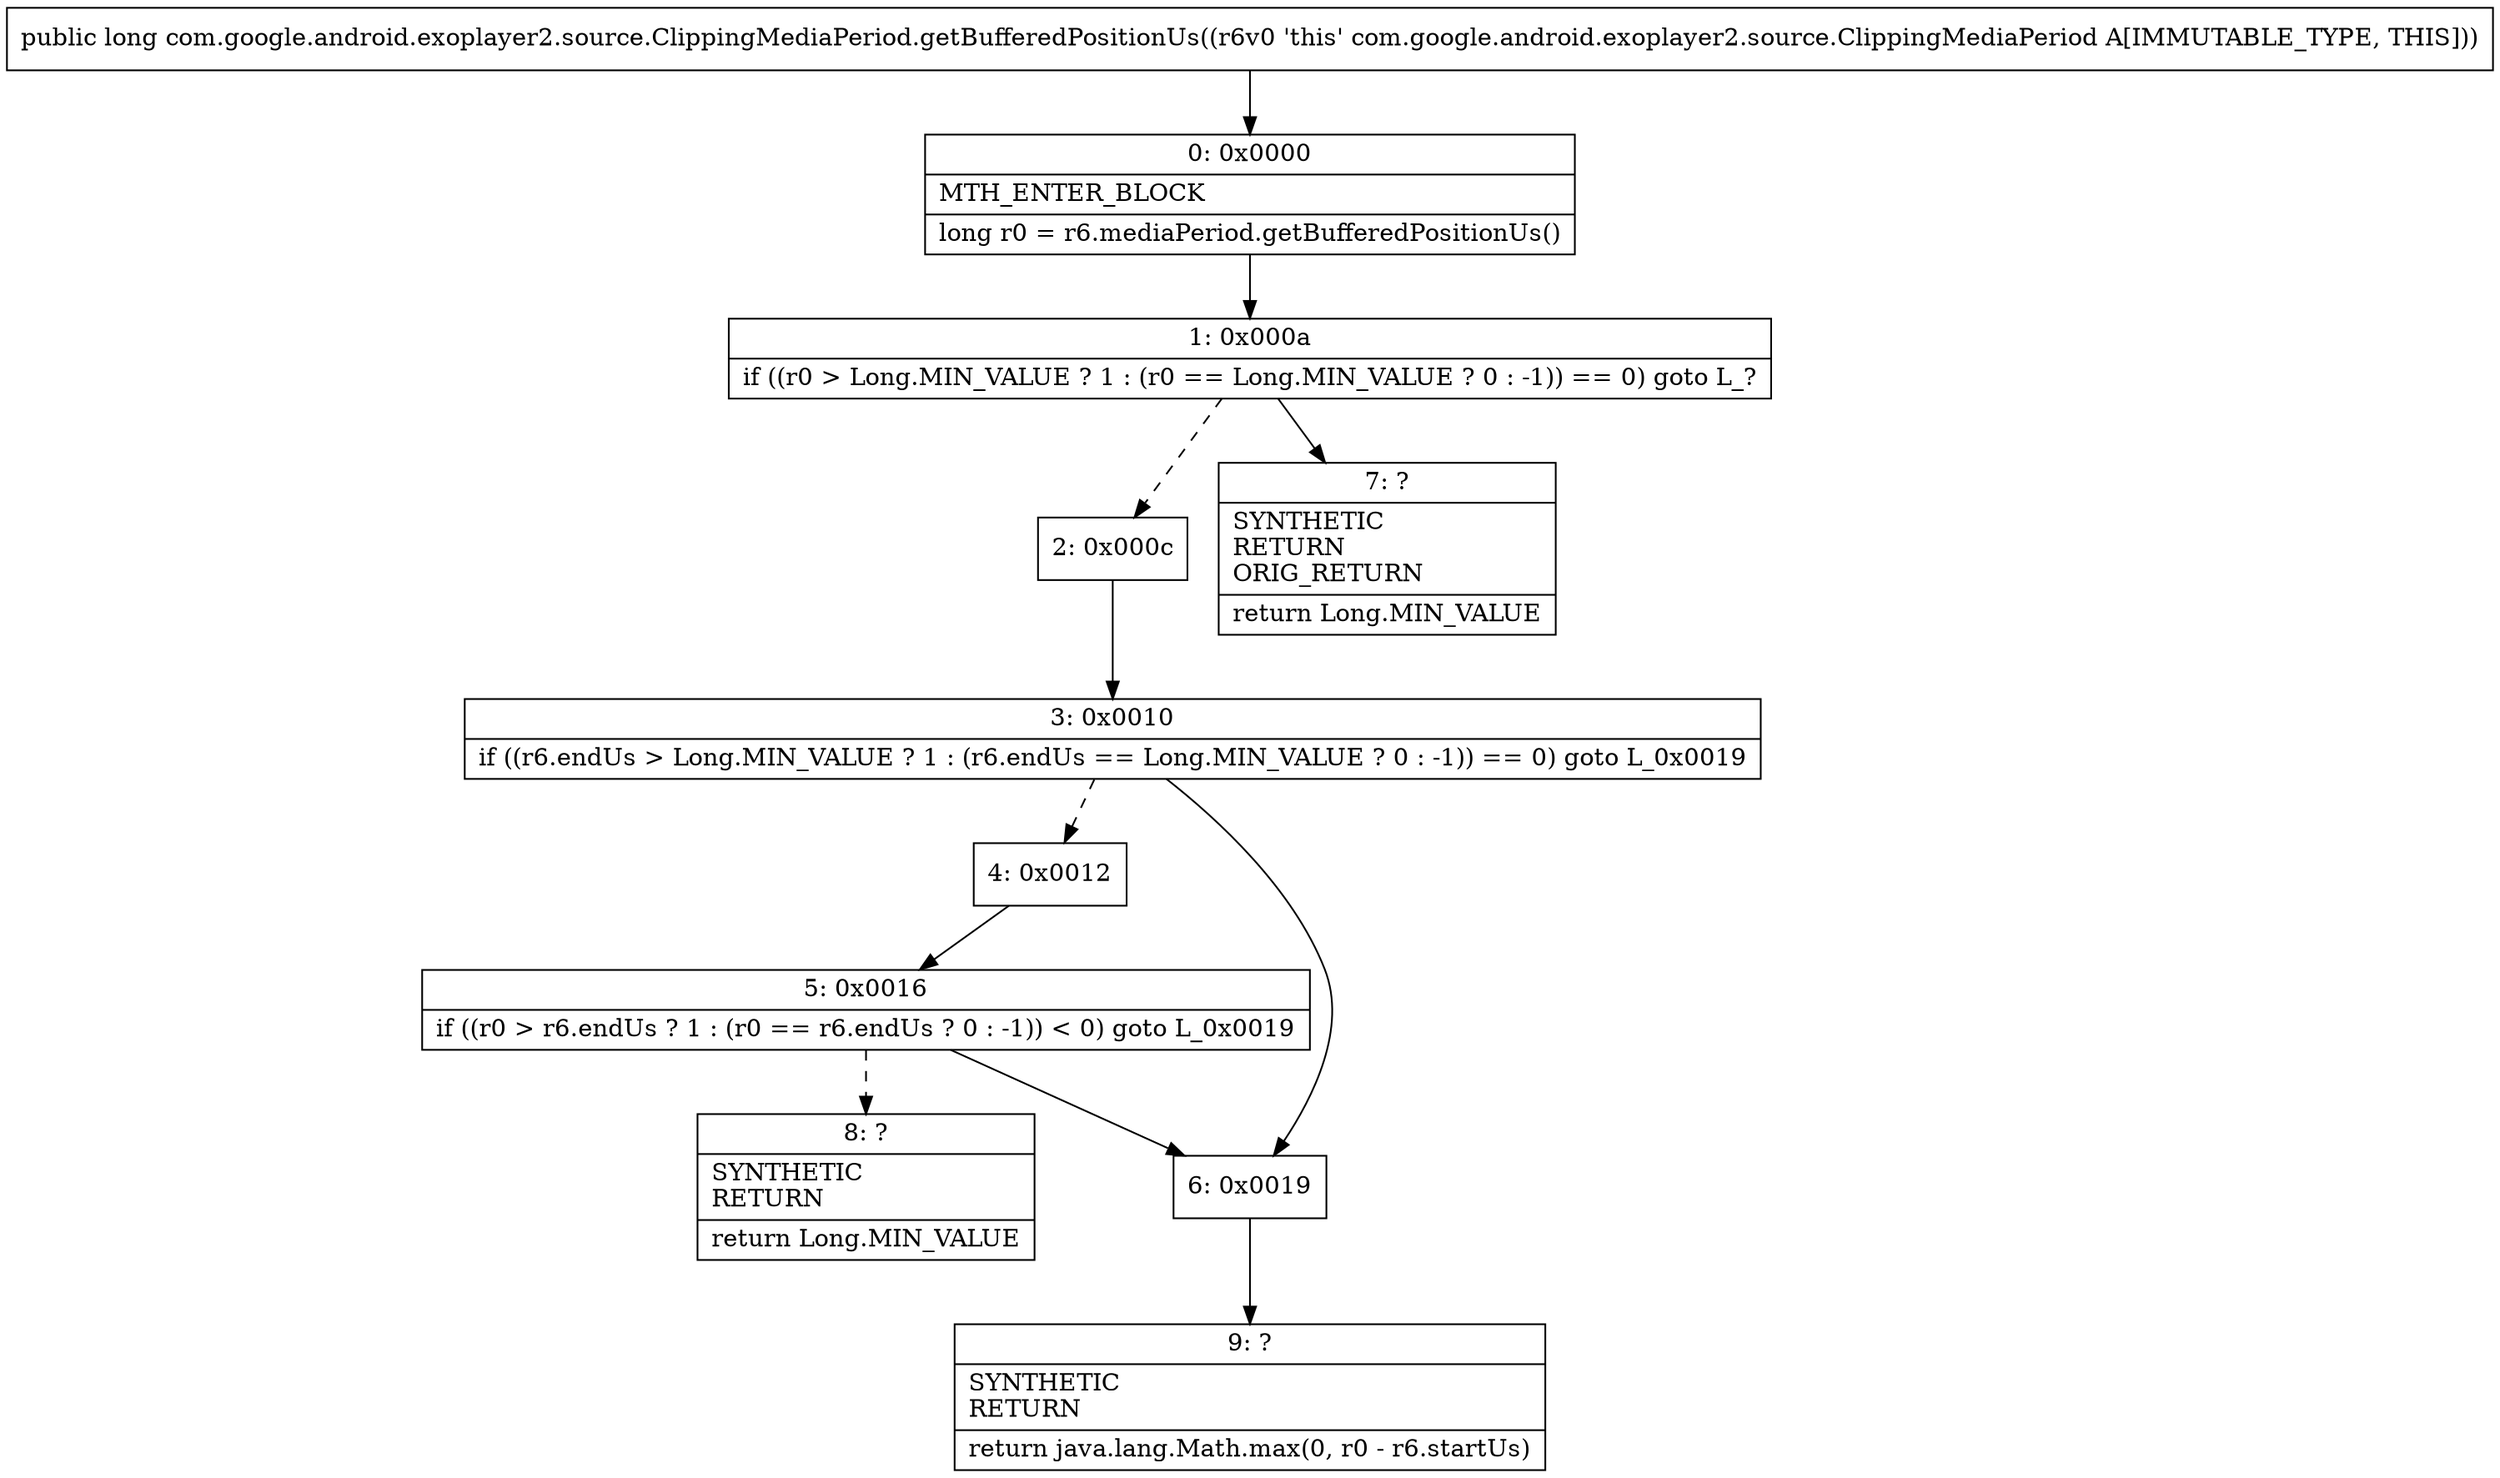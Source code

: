 digraph "CFG forcom.google.android.exoplayer2.source.ClippingMediaPeriod.getBufferedPositionUs()J" {
Node_0 [shape=record,label="{0\:\ 0x0000|MTH_ENTER_BLOCK\l|long r0 = r6.mediaPeriod.getBufferedPositionUs()\l}"];
Node_1 [shape=record,label="{1\:\ 0x000a|if ((r0 \> Long.MIN_VALUE ? 1 : (r0 == Long.MIN_VALUE ? 0 : \-1)) == 0) goto L_?\l}"];
Node_2 [shape=record,label="{2\:\ 0x000c}"];
Node_3 [shape=record,label="{3\:\ 0x0010|if ((r6.endUs \> Long.MIN_VALUE ? 1 : (r6.endUs == Long.MIN_VALUE ? 0 : \-1)) == 0) goto L_0x0019\l}"];
Node_4 [shape=record,label="{4\:\ 0x0012}"];
Node_5 [shape=record,label="{5\:\ 0x0016|if ((r0 \> r6.endUs ? 1 : (r0 == r6.endUs ? 0 : \-1)) \< 0) goto L_0x0019\l}"];
Node_6 [shape=record,label="{6\:\ 0x0019}"];
Node_7 [shape=record,label="{7\:\ ?|SYNTHETIC\lRETURN\lORIG_RETURN\l|return Long.MIN_VALUE\l}"];
Node_8 [shape=record,label="{8\:\ ?|SYNTHETIC\lRETURN\l|return Long.MIN_VALUE\l}"];
Node_9 [shape=record,label="{9\:\ ?|SYNTHETIC\lRETURN\l|return java.lang.Math.max(0, r0 \- r6.startUs)\l}"];
MethodNode[shape=record,label="{public long com.google.android.exoplayer2.source.ClippingMediaPeriod.getBufferedPositionUs((r6v0 'this' com.google.android.exoplayer2.source.ClippingMediaPeriod A[IMMUTABLE_TYPE, THIS])) }"];
MethodNode -> Node_0;
Node_0 -> Node_1;
Node_1 -> Node_2[style=dashed];
Node_1 -> Node_7;
Node_2 -> Node_3;
Node_3 -> Node_4[style=dashed];
Node_3 -> Node_6;
Node_4 -> Node_5;
Node_5 -> Node_6;
Node_5 -> Node_8[style=dashed];
Node_6 -> Node_9;
}

